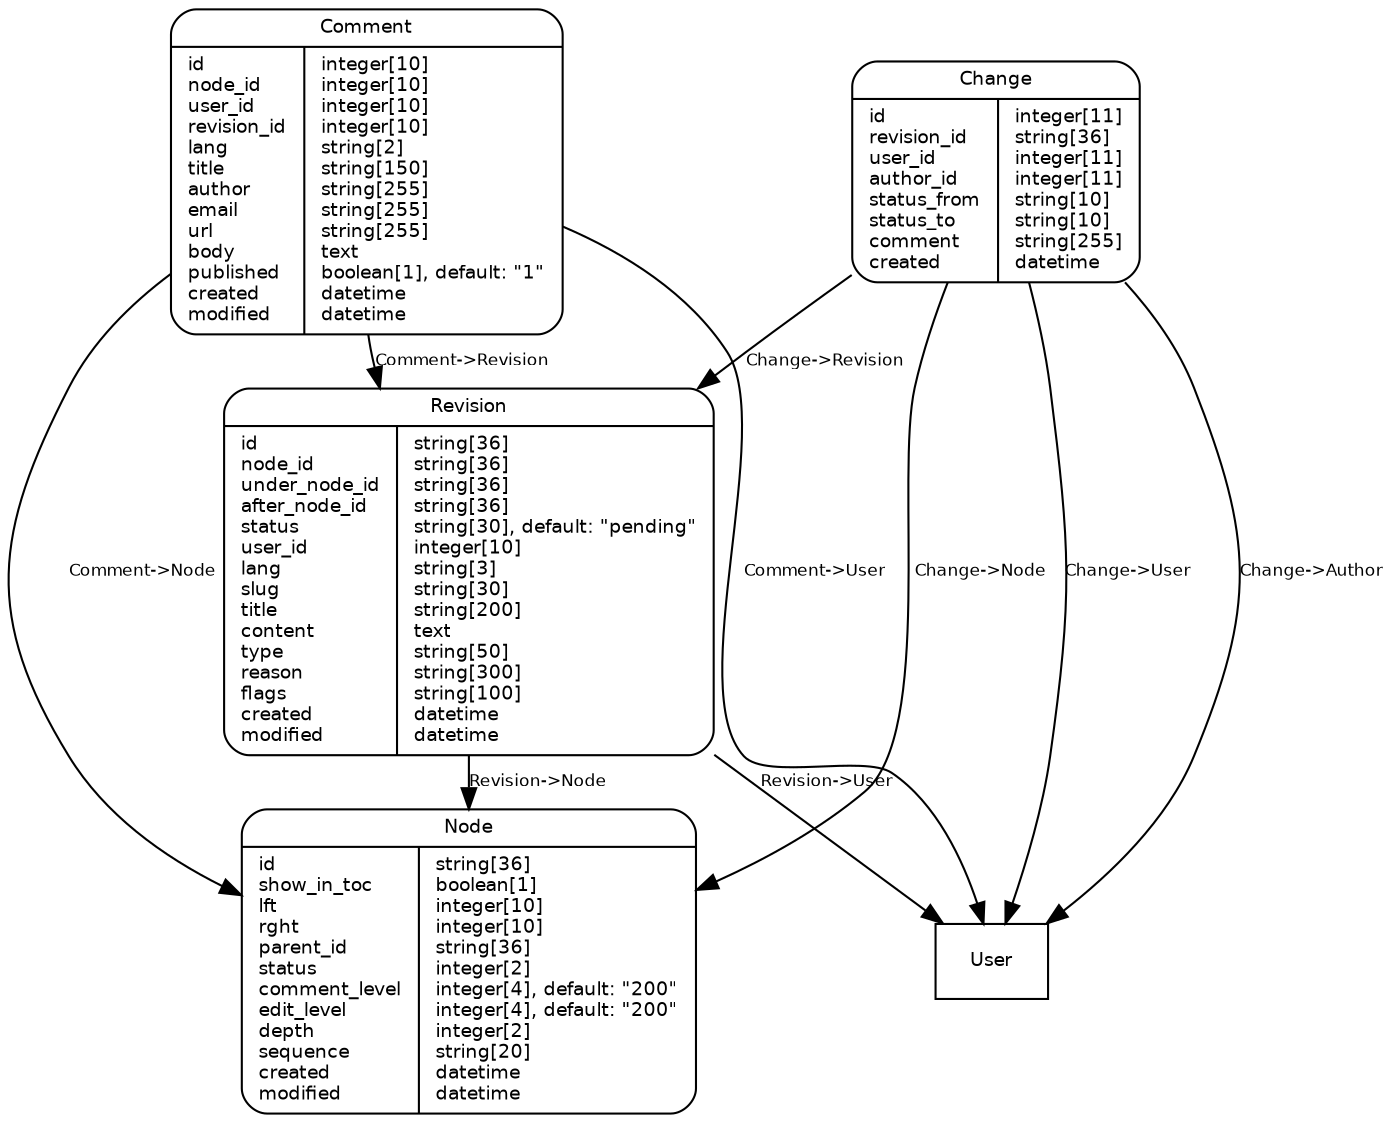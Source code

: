 digraph G {
overlap=false;
splines=true;
edge [fontname="Helvetica",fontsize=8];
ranksep=0.1;
nodesep=0.1;
node [shape=record,fontname="Helvetica",fontsize=9];
	"Change" [shape=Mrecord,label="{<0> Change|{<f0> id\lrevision_id\luser_id\lauthor_id\lstatus_from\lstatus_to\lcomment\lcreated\l|<f1> integer[11]\lstring[36]\linteger[11]\linteger[11]\lstring[10]\lstring[10]\lstring[255]\ldatetime\l}}"];
	"Node" [shape=Mrecord,label="{<0> Node|{<f0> id\lshow_in_toc\llft\lrght\lparent_id\lstatus\lcomment_level\ledit_level\ldepth\lsequence\lcreated\lmodified\l|<f1> string[36]\lboolean[1]\linteger[10]\linteger[10]\lstring[36]\linteger[2]\linteger[4], default: \"200\"\linteger[4], default: \"200\"\linteger[2]\lstring[20]\ldatetime\ldatetime\l}}"];
	"Comment" [shape=Mrecord,label="{<0> Comment|{<f0> id\lnode_id\luser_id\lrevision_id\llang\ltitle\lauthor\lemail\lurl\lbody\lpublished\lcreated\lmodified\l|<f1> integer[10]\linteger[10]\linteger[10]\linteger[10]\lstring[2]\lstring[150]\lstring[255]\lstring[255]\lstring[255]\ltext\lboolean[1], default: \"1\"\ldatetime\ldatetime\l}}"];
	"Revision" [shape=Mrecord,label="{<0> Revision|{<f0> id\lnode_id\lunder_node_id\lafter_node_id\lstatus\luser_id\llang\lslug\ltitle\lcontent\ltype\lreason\lflags\lcreated\lmodified\l|<f1> string[36]\lstring[36]\lstring[36]\lstring[36]\lstring[30], default: \"pending\"\linteger[10]\lstring[3]\lstring[30]\lstring[200]\ltext\lstring[50]\lstring[300]\lstring[100]\ldatetime\ldatetime\l}}"];
	"Change" -> "User" [label="Change->User"]
	"Change" -> "User" [label="Change->Author"]
	"Change" -> "Revision" [label="Change->Revision"]
	"Change" -> "Node" [label="Change->Node"]
	"Revision" -> "Node" [label="Revision->Node"]
	"Comment" -> "Node" [label="Comment->Node"]
	"Comment" -> "Revision" [label="Comment->Revision"]
	"Comment" -> "User" [label="Comment->User"]
	"Revision" -> "User" [label="Revision->User"]
}
